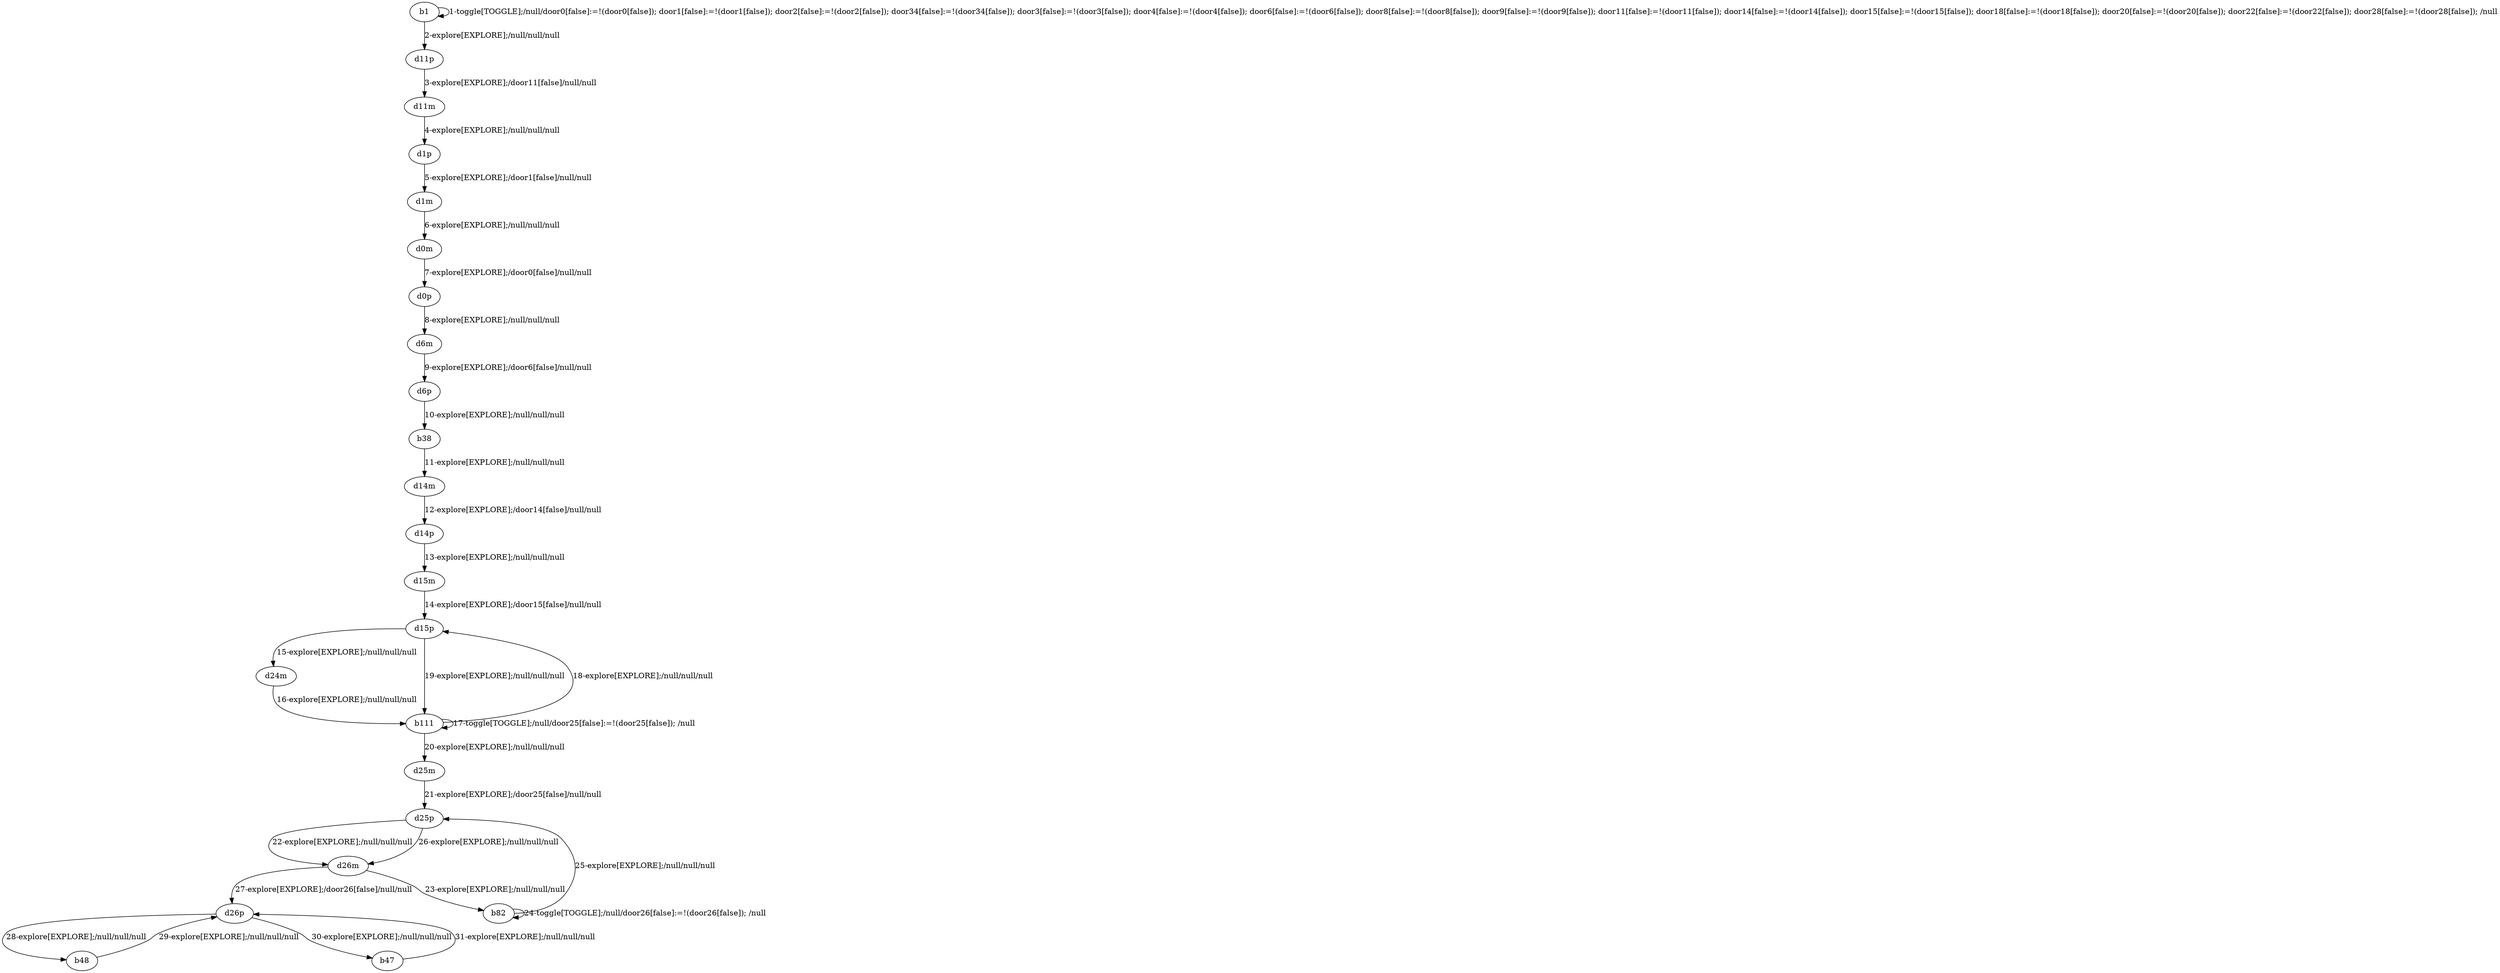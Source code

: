 # Total number of goals covered by this test: 2
# b47 --> d26p
# d26p --> b47

digraph g {
"b1" -> "b1" [label = "1-toggle[TOGGLE];/null/door0[false]:=!(door0[false]); door1[false]:=!(door1[false]); door2[false]:=!(door2[false]); door34[false]:=!(door34[false]); door3[false]:=!(door3[false]); door4[false]:=!(door4[false]); door6[false]:=!(door6[false]); door8[false]:=!(door8[false]); door9[false]:=!(door9[false]); door11[false]:=!(door11[false]); door14[false]:=!(door14[false]); door15[false]:=!(door15[false]); door18[false]:=!(door18[false]); door20[false]:=!(door20[false]); door22[false]:=!(door22[false]); door28[false]:=!(door28[false]); /null"];
"b1" -> "d11p" [label = "2-explore[EXPLORE];/null/null/null"];
"d11p" -> "d11m" [label = "3-explore[EXPLORE];/door11[false]/null/null"];
"d11m" -> "d1p" [label = "4-explore[EXPLORE];/null/null/null"];
"d1p" -> "d1m" [label = "5-explore[EXPLORE];/door1[false]/null/null"];
"d1m" -> "d0m" [label = "6-explore[EXPLORE];/null/null/null"];
"d0m" -> "d0p" [label = "7-explore[EXPLORE];/door0[false]/null/null"];
"d0p" -> "d6m" [label = "8-explore[EXPLORE];/null/null/null"];
"d6m" -> "d6p" [label = "9-explore[EXPLORE];/door6[false]/null/null"];
"d6p" -> "b38" [label = "10-explore[EXPLORE];/null/null/null"];
"b38" -> "d14m" [label = "11-explore[EXPLORE];/null/null/null"];
"d14m" -> "d14p" [label = "12-explore[EXPLORE];/door14[false]/null/null"];
"d14p" -> "d15m" [label = "13-explore[EXPLORE];/null/null/null"];
"d15m" -> "d15p" [label = "14-explore[EXPLORE];/door15[false]/null/null"];
"d15p" -> "d24m" [label = "15-explore[EXPLORE];/null/null/null"];
"d24m" -> "b111" [label = "16-explore[EXPLORE];/null/null/null"];
"b111" -> "b111" [label = "17-toggle[TOGGLE];/null/door25[false]:=!(door25[false]); /null"];
"b111" -> "d15p" [label = "18-explore[EXPLORE];/null/null/null"];
"d15p" -> "b111" [label = "19-explore[EXPLORE];/null/null/null"];
"b111" -> "d25m" [label = "20-explore[EXPLORE];/null/null/null"];
"d25m" -> "d25p" [label = "21-explore[EXPLORE];/door25[false]/null/null"];
"d25p" -> "d26m" [label = "22-explore[EXPLORE];/null/null/null"];
"d26m" -> "b82" [label = "23-explore[EXPLORE];/null/null/null"];
"b82" -> "b82" [label = "24-toggle[TOGGLE];/null/door26[false]:=!(door26[false]); /null"];
"b82" -> "d25p" [label = "25-explore[EXPLORE];/null/null/null"];
"d25p" -> "d26m" [label = "26-explore[EXPLORE];/null/null/null"];
"d26m" -> "d26p" [label = "27-explore[EXPLORE];/door26[false]/null/null"];
"d26p" -> "b48" [label = "28-explore[EXPLORE];/null/null/null"];
"b48" -> "d26p" [label = "29-explore[EXPLORE];/null/null/null"];
"d26p" -> "b47" [label = "30-explore[EXPLORE];/null/null/null"];
"b47" -> "d26p" [label = "31-explore[EXPLORE];/null/null/null"];
}
